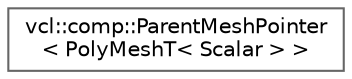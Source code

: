 digraph "Graphical Class Hierarchy"
{
 // LATEX_PDF_SIZE
  bgcolor="transparent";
  edge [fontname=Helvetica,fontsize=10,labelfontname=Helvetica,labelfontsize=10];
  node [fontname=Helvetica,fontsize=10,shape=box,height=0.2,width=0.4];
  rankdir="LR";
  Node0 [label="vcl::comp::ParentMeshPointer\l\< PolyMeshT\< Scalar \> \>",height=0.2,width=0.4,color="grey40", fillcolor="white", style="filled",URL="$classvcl_1_1comp_1_1ParentMeshPointer.html",tooltip=" "];
}
